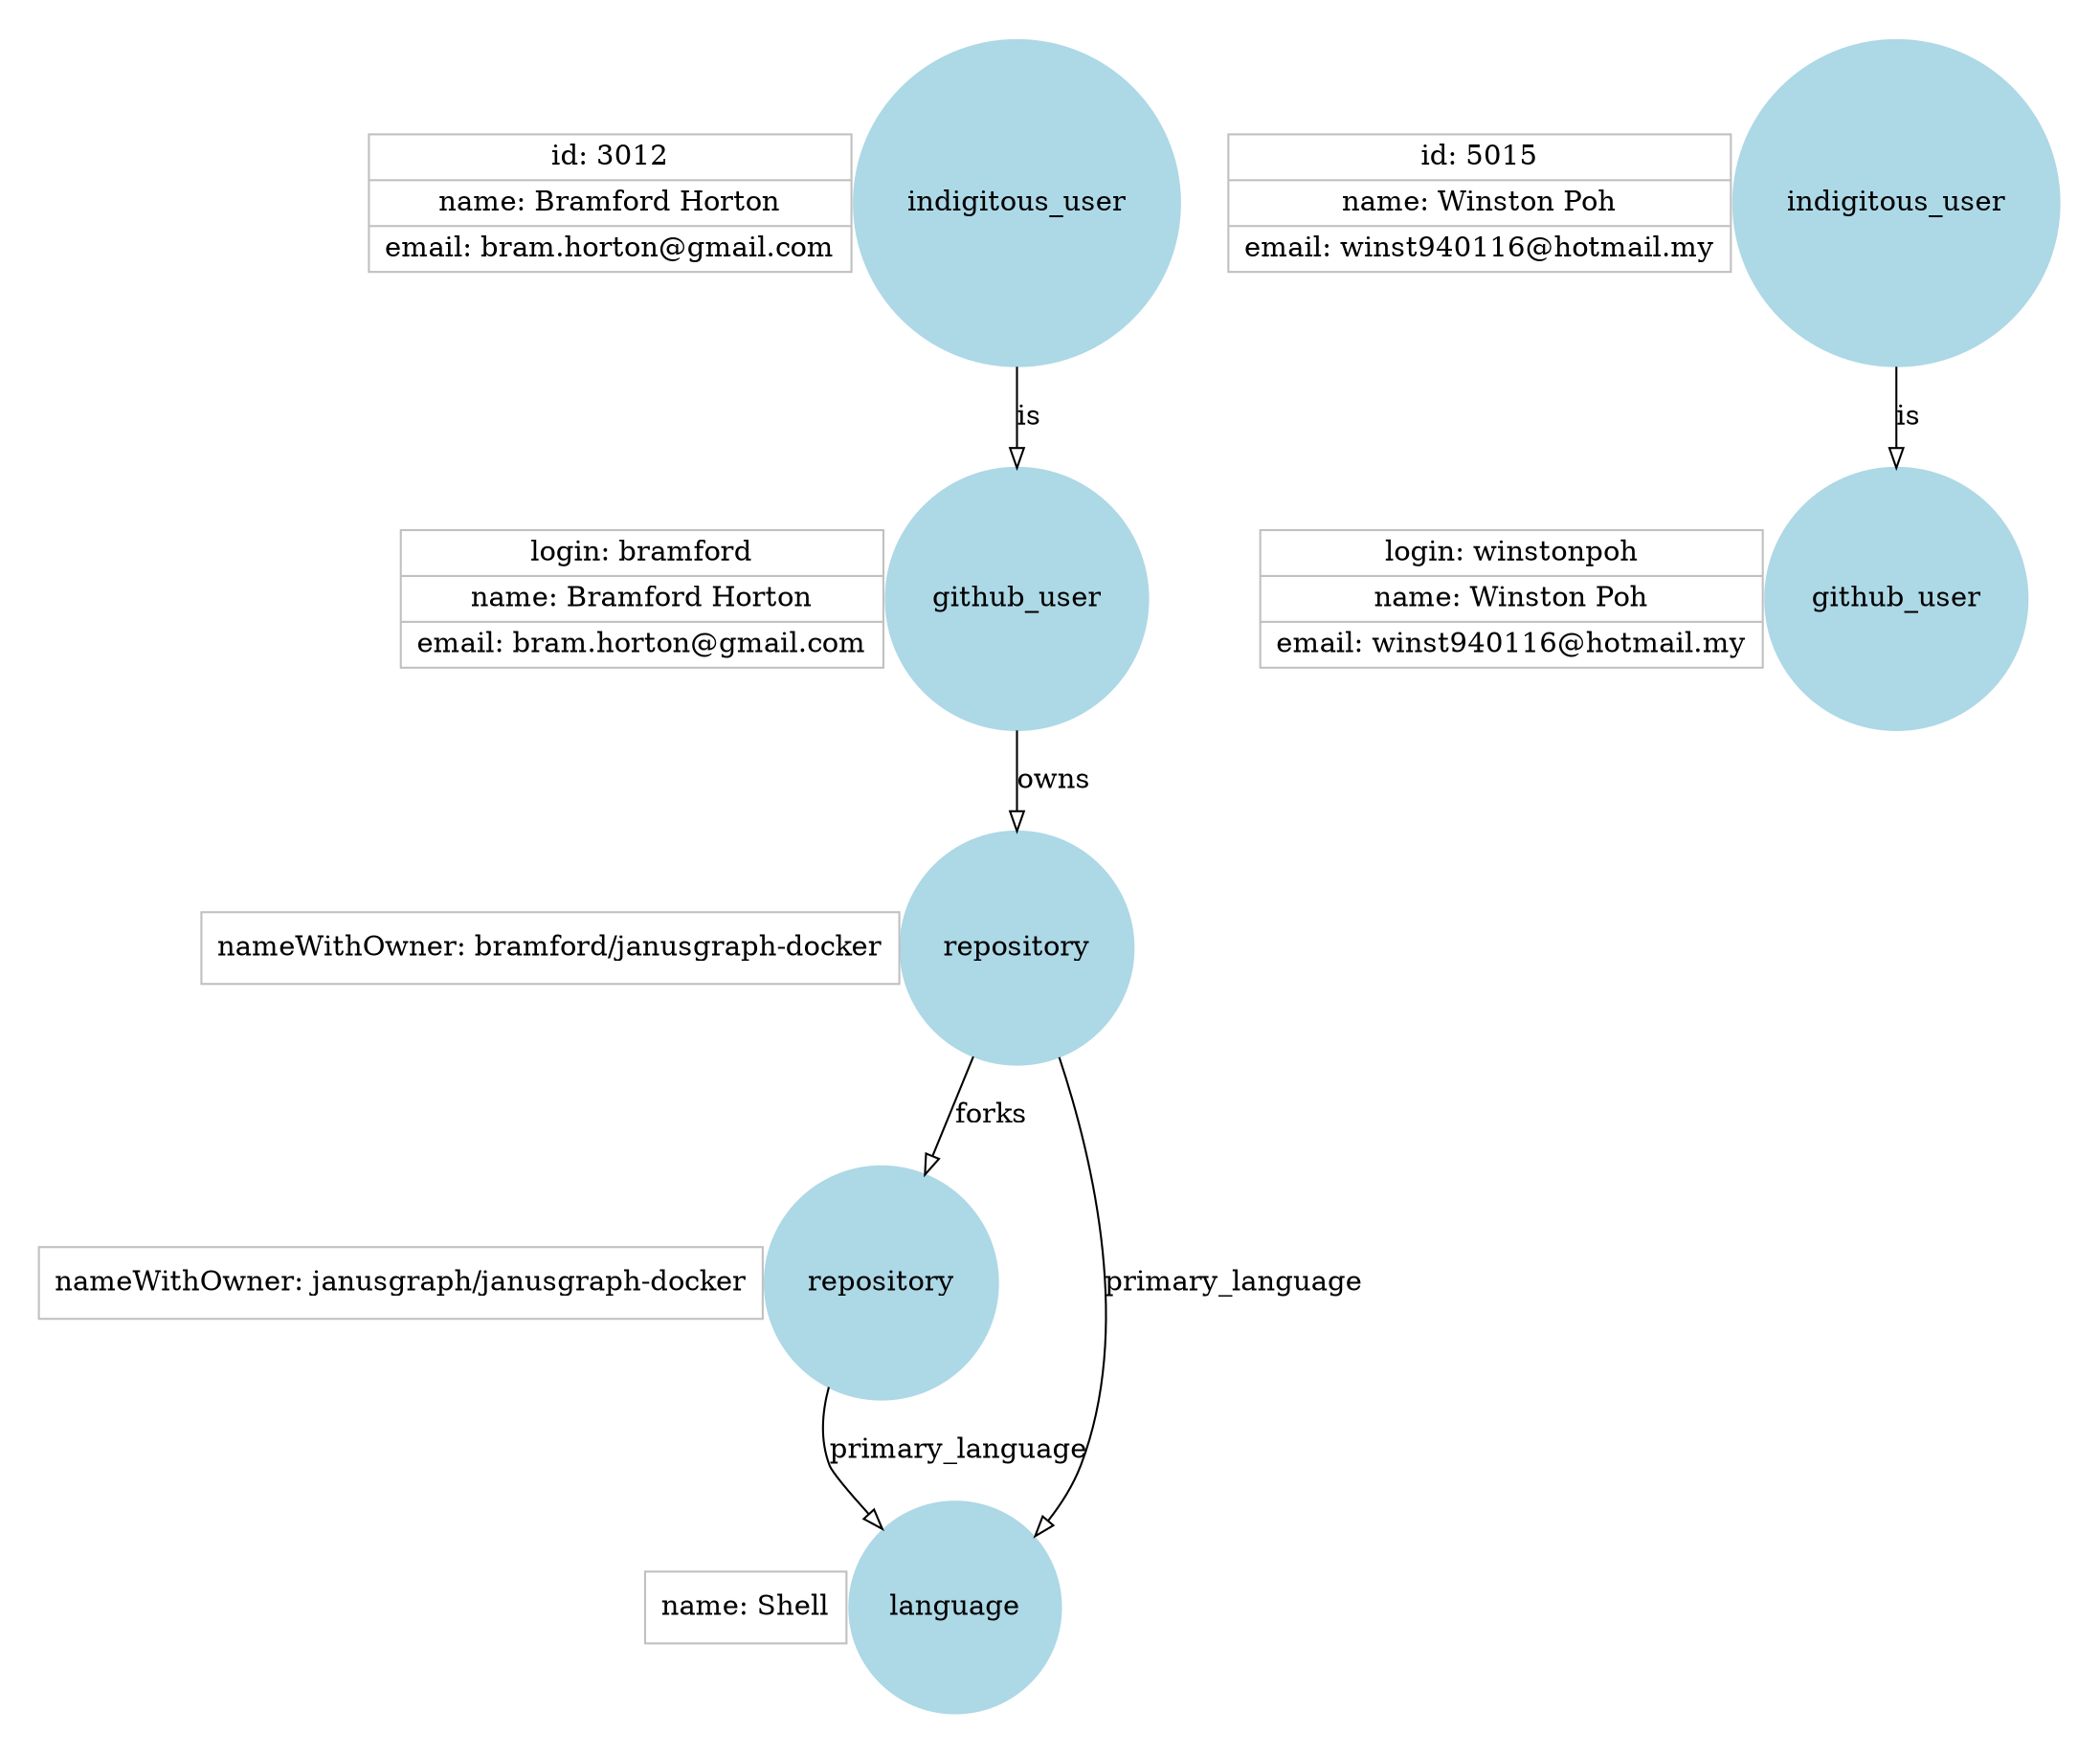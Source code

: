 
graph G {

    node [
        shape=circle
        color=grey
        fontsize=14
    ]

    graph [
        style=invis
        nodesep=0
    ]

    subgraph cluster_1000 {
        indigitous_user_bramford_horton [label="indigitous_user" style=filled color=lightblue]
        indigitous_user_bramford_horton_properties [shape=record label="{id: 3012|name: Bramford Horton|email: bram.horton@gmail.com}"]
    }

    subgraph cluster_1001 {
        indigitous_user_winston_poh [label="indigitous_user" style=filled color=lightblue]
        indigitous_user_winston_poh_properties [shape=record label="{id: 5015|name: Winston Poh|email: winst940116@hotmail.my}"]
    }

    subgraph cluster_2000 {
        github_user_bramford [label="github_user" style=filled color=lightblue]
        github_user_bramford_properties [shape=record label="{login: bramford|name: Bramford Horton|email: bram.horton@gmail.com}"]
    }

    subgraph cluster_2001 {
        github_user_winstonpoh [label="github_user" style=filled color=lightblue]
        github_user_winstonpoh_properties [shape=record label="{login: winstonpoh|name: Winston Poh|email: winst940116@hotmail.my}"]
    }

    subgraph cluster_3001 {
        repository_bramford_JanusGraph [label="repository" style=filled color=lightblue]
        repository_bramford_JanusGraph_properties [shape=record label="{nameWithOwner: bramford/janusgraph-docker}"]
    }

    subgraph cluster_3002 {
        repository_JanusGraph_JanusGraph [label="repository" style=filled color=lightblue]
        repository_JanusGraph_JanusGraph_properties [shape=record label="{nameWithOwner: janusgraph/janusgraph-docker}"]
    }

    subgraph cluster_4001 {
        language_shell [label="language" style=filled color=lightblue]
        language_shell_properties [shape=record label="{name: Shell}"]
    }

    {
        edge [
            fontsize=14
            dir=forward
        ]

        indigitous_user_bramford_horton -- github_user_bramford [label="is" arrowhead=empty]
        indigitous_user_winston_poh -- github_user_winstonpoh [label="is" arrowhead=empty]
        github_user_bramford -- repository_bramford_JanusGraph [label="owns" arrowhead=empty]
        repository_bramford_JanusGraph -- language_shell [label="primary_language" arrowhead=empty]
        repository_bramford_JanusGraph -- repository_JanusGraph_JanusGraph [label="forks" arrowhead=empty]
        repository_JanusGraph_JanusGraph -- language_shell [label="primary_language" arrowhead=empty]
    }
}
